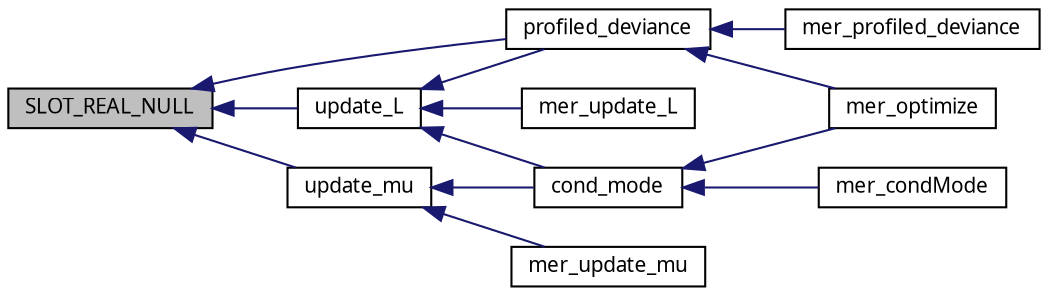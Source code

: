 digraph G
{
  edge [fontname="FreeSans.ttf",fontsize=10,labelfontname="FreeSans.ttf",labelfontsize=10];
  node [fontname="FreeSans.ttf",fontsize=10,shape=record];
  rankdir=LR;
  Node1 [label="SLOT_REAL_NULL",height=0.2,width=0.4,color="black", fillcolor="grey75", style="filled" fontcolor="black"];
  Node1 -> Node2 [dir=back,color="midnightblue",fontsize=10,style="solid",fontname="FreeSans.ttf"];
  Node2 [label="profiled_deviance",height=0.2,width=0.4,color="black", fillcolor="white", style="filled",URL="$lmer_8c.html#1cc173452bb3cf2499a76da5c53895c6",tooltip="Evaluate the profiled deviance for a linear mixed model."];
  Node2 -> Node3 [dir=back,color="midnightblue",fontsize=10,style="solid",fontname="FreeSans.ttf"];
  Node3 [label="mer_optimize",height=0.2,width=0.4,color="black", fillcolor="white", style="filled",URL="$lmer_8h.html#a4e16de36d36af6c715d52a045f88e78",tooltip="Optimize the profiled deviance of an lmer object or the Laplace approximation to..."];
  Node2 -> Node4 [dir=back,color="midnightblue",fontsize=10,style="solid",fontname="FreeSans.ttf"];
  Node4 [label="mer_profiled_deviance",height=0.2,width=0.4,color="black", fillcolor="white", style="filled",URL="$lmer_8h.html#0bf081ef41ca11a0ecd7bd5599160f10",tooltip="Externally callable version of profiled_deviance."];
  Node1 -> Node5 [dir=back,color="midnightblue",fontsize=10,style="solid",fontname="FreeSans.ttf"];
  Node5 [label="update_L",height=0.2,width=0.4,color="black", fillcolor="white", style="filled",URL="$lmer_8c.html#2f257f628f06920b351486d48ab50026",tooltip="Update the A, L, sqrtWt and resid slots."];
  Node5 -> Node6 [dir=back,color="midnightblue",fontsize=10,style="solid",fontname="FreeSans.ttf"];
  Node6 [label="cond_mode",height=0.2,width=0.4,color="black", fillcolor="white", style="filled",URL="$lmer_8c.html#cd80168a07eca975c8af1329b94de0c5",tooltip="Iterate to determine the conditional modes of the random effects."];
  Node6 -> Node7 [dir=back,color="midnightblue",fontsize=10,style="solid",fontname="FreeSans.ttf"];
  Node7 [label="mer_condMode",height=0.2,width=0.4,color="black", fillcolor="white", style="filled",URL="$lmer_8h.html#7b4a9cb54a6c94da474c094ed2bb777b",tooltip="Externally callable version of cond_mode."];
  Node6 -> Node3 [dir=back,color="midnightblue",fontsize=10,style="solid",fontname="FreeSans.ttf"];
  Node5 -> Node8 [dir=back,color="midnightblue",fontsize=10,style="solid",fontname="FreeSans.ttf"];
  Node8 [label="mer_update_L",height=0.2,width=0.4,color="black", fillcolor="white", style="filled",URL="$lmer_8h.html#f61a89a1f6aa003a5ae87d08cb8c9af7",tooltip="Externally callable version of update_L."];
  Node5 -> Node2 [dir=back,color="midnightblue",fontsize=10,style="solid",fontname="FreeSans.ttf"];
  Node1 -> Node9 [dir=back,color="midnightblue",fontsize=10,style="solid",fontname="FreeSans.ttf"];
  Node9 [label="update_mu",height=0.2,width=0.4,color="black", fillcolor="white", style="filled",URL="$lmer_8c.html#da558f58458c36a96585a9c6e695a0b6",tooltip="Update the eta, v, mu, resid and var slots according to the current values of the..."];
  Node9 -> Node6 [dir=back,color="midnightblue",fontsize=10,style="solid",fontname="FreeSans.ttf"];
  Node9 -> Node10 [dir=back,color="midnightblue",fontsize=10,style="solid",fontname="FreeSans.ttf"];
  Node10 [label="mer_update_mu",height=0.2,width=0.4,color="black", fillcolor="white", style="filled",URL="$lmer_8h.html#64740a858f90763461cbccea9c787b6b",tooltip="Externally callable update_mu."];
}
